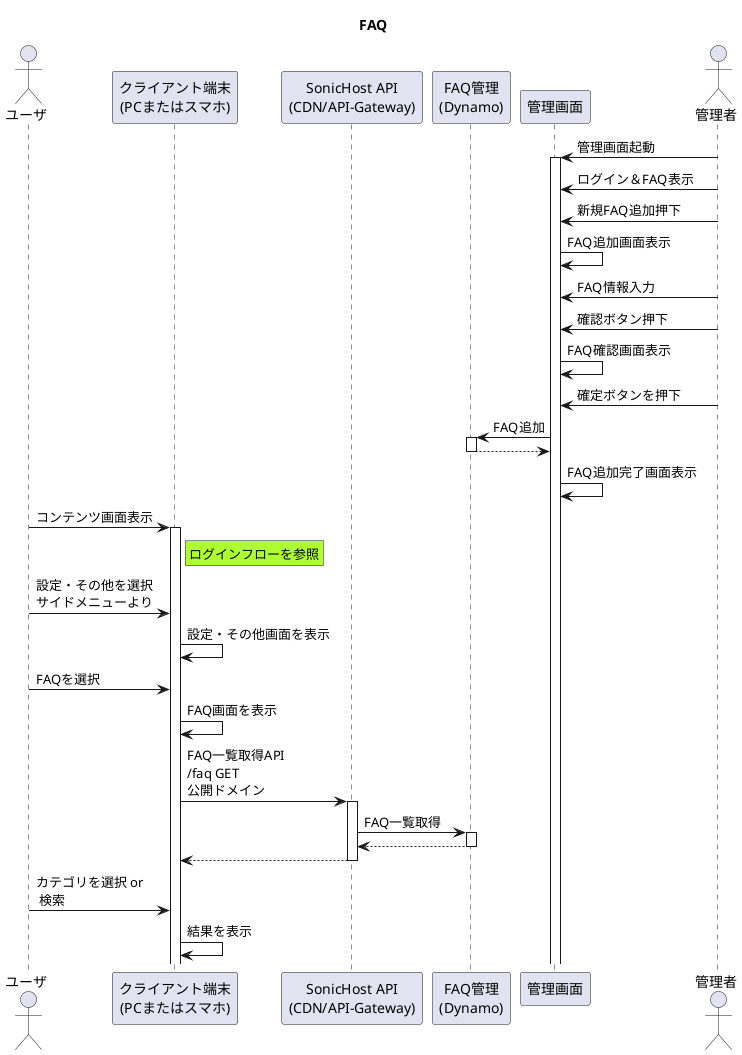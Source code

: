 @startuml  FAQ
title FAQ

' アクター定義
actor "ユーザ" as user
participant "クライアント端末\n(PCまたはスマホ)" as device
participant "SonicHost API\n(CDN/API-Gateway)" as api

participant "FAQ管理\n(Dynamo)" as dynamo
participant "管理画面" as adminApp
actor "管理者" as adminUser

adminUser -> adminApp ++ : 管理画面起動
adminUser -> adminApp : ログイン＆FAQ表示
adminUser -> adminApp : 新規FAQ追加押下
adminApp -> adminApp : FAQ追加画面表示
adminUser -> adminApp : FAQ情報入力
adminUser -> adminApp : 確認ボタン押下
adminApp -> adminApp : FAQ確認画面表示
adminUser -> adminApp : 確定ボタンを押下
adminApp -> dynamo ++ : FAQ追加
adminApp <-- dynamo --
adminApp -> adminApp : FAQ追加完了画面表示

user -> device ++: コンテンツ画面表示
rnote right of device #GreenYellow
    ログインフローを参照
end note
user -> device : 設定・その他を選択\nサイドメニューより
device -> device : 設定・その他画面を表示
user -> device : FAQを選択
device -> device : FAQ画面を表示
device -> api ++ : FAQ一覧取得API \n/faq GET\n公開ドメイン
api -> dynamo ++ : FAQ一覧取得
api <-- dynamo --
device <-- api --
user -> device : カテゴリを選択 or \n 検索
device -> device : 結果を表示
